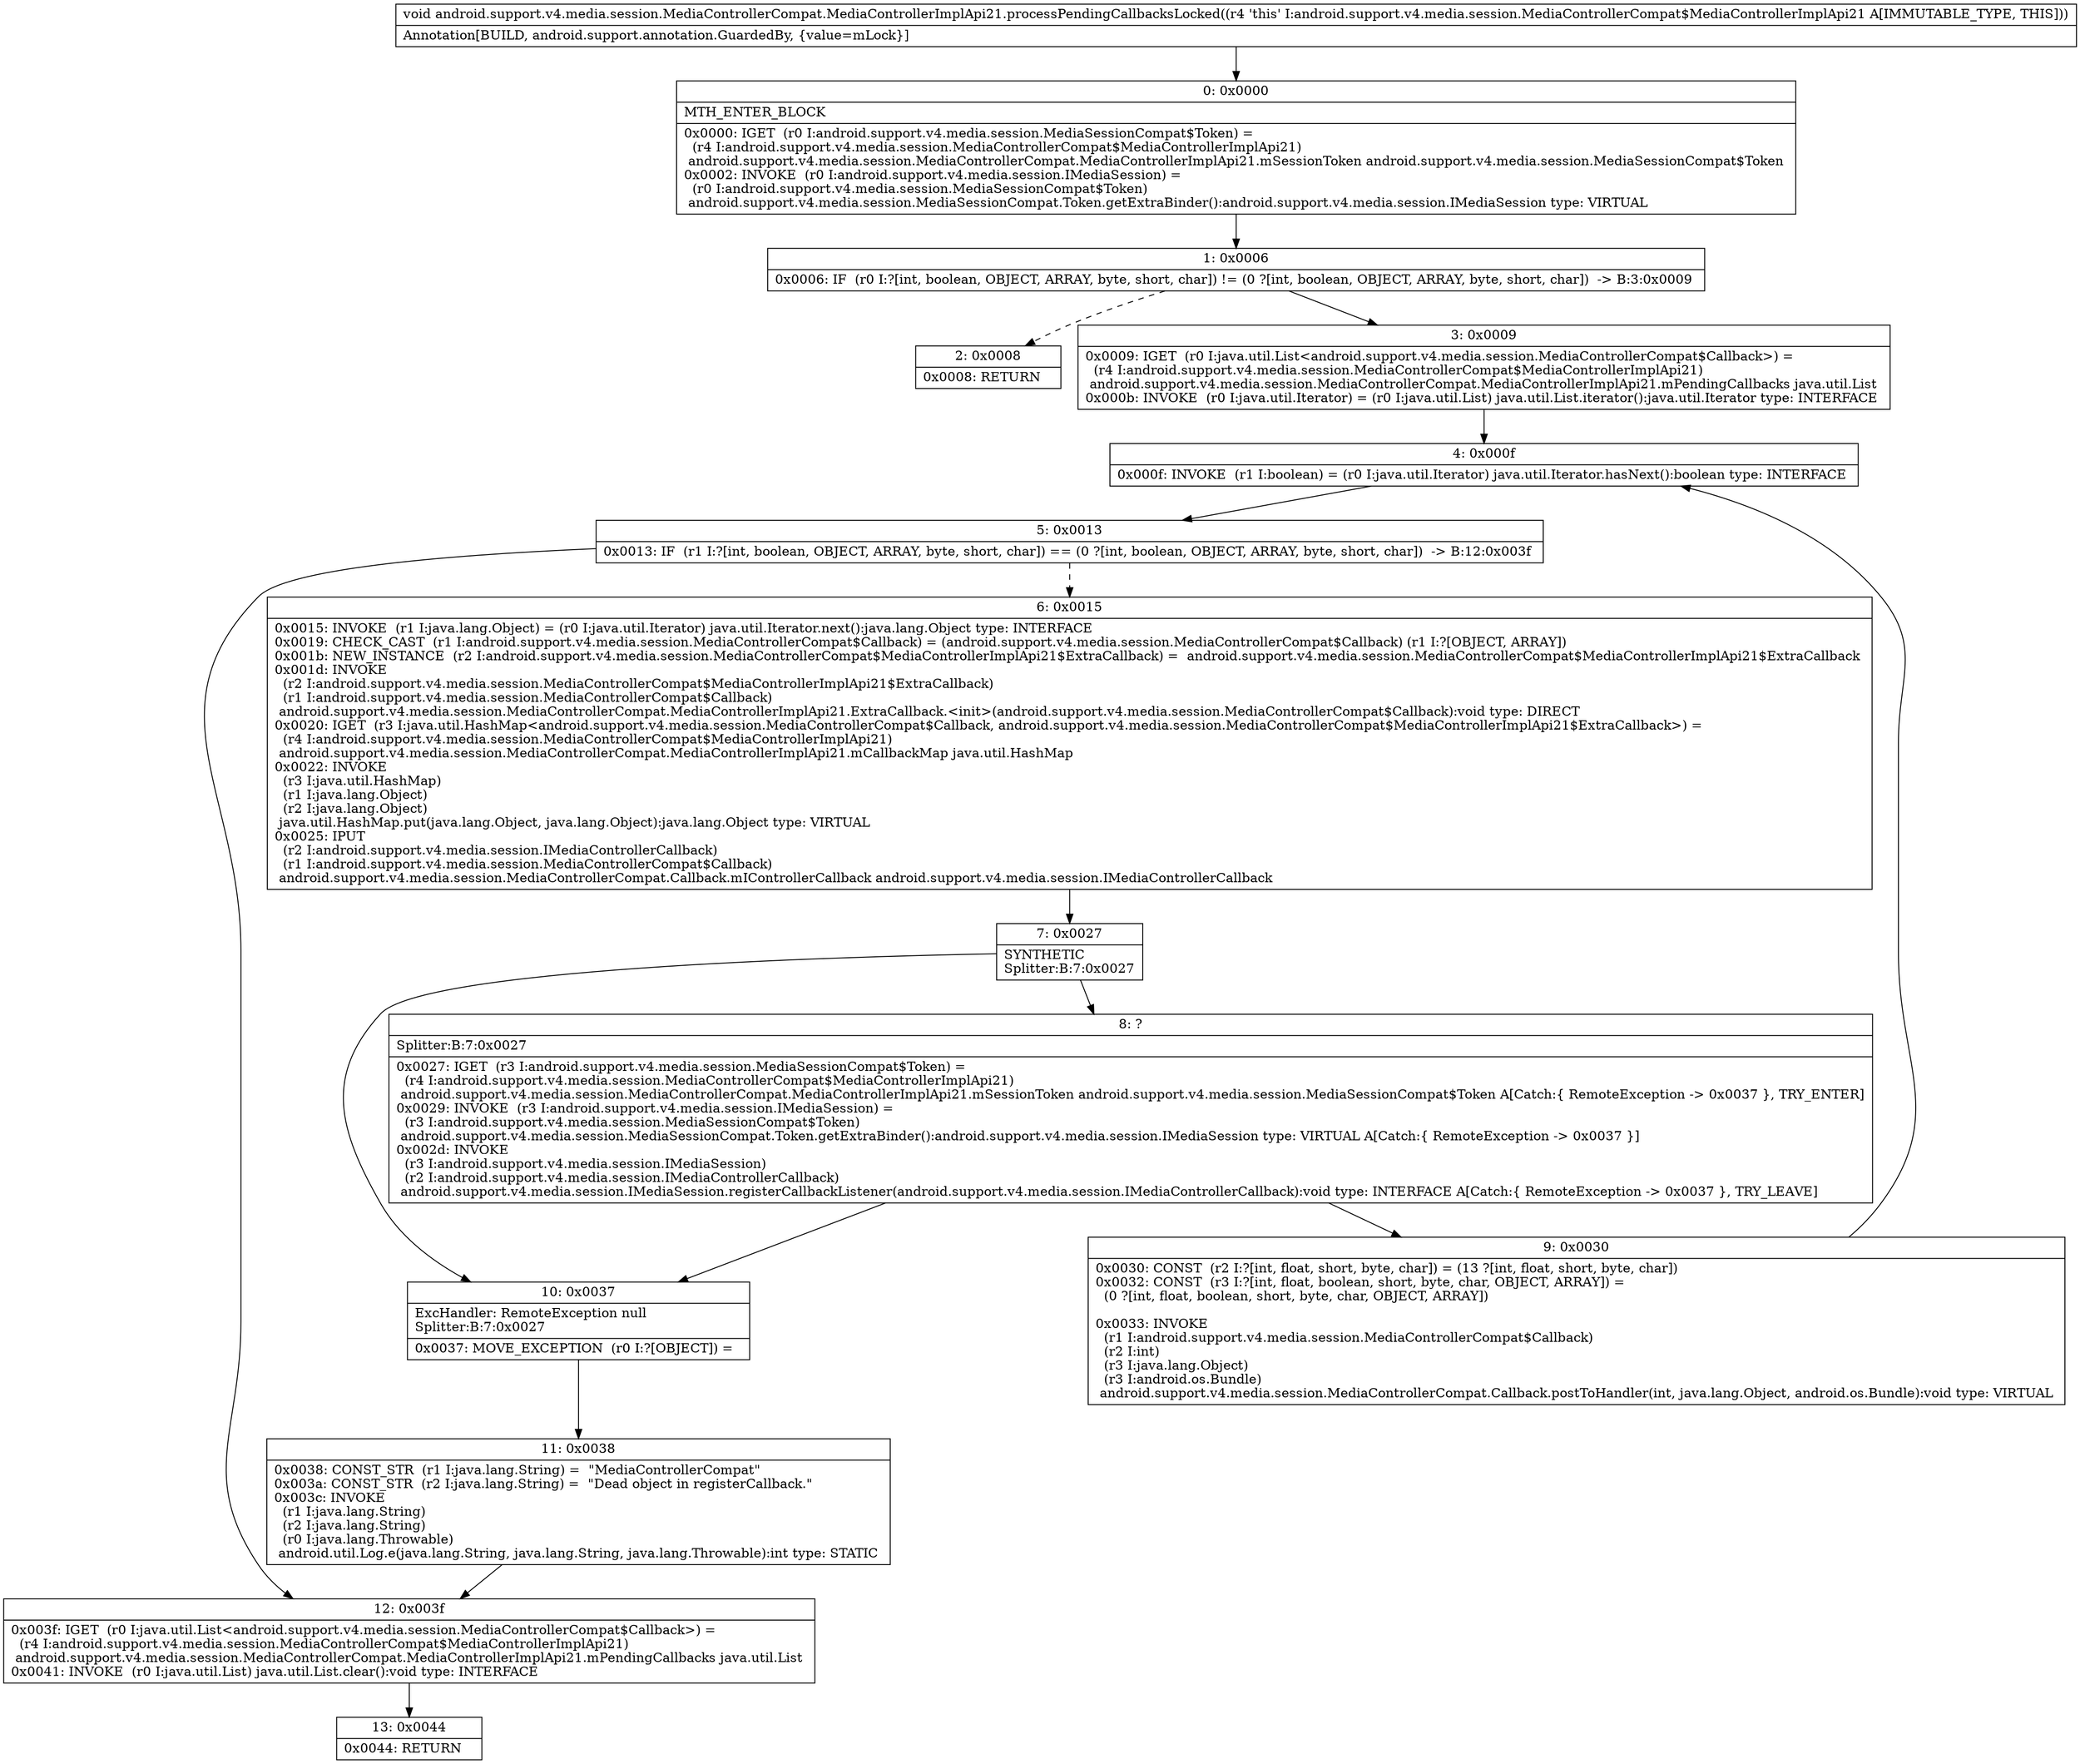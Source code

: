 digraph "CFG forandroid.support.v4.media.session.MediaControllerCompat.MediaControllerImplApi21.processPendingCallbacksLocked()V" {
Node_0 [shape=record,label="{0\:\ 0x0000|MTH_ENTER_BLOCK\l|0x0000: IGET  (r0 I:android.support.v4.media.session.MediaSessionCompat$Token) = \l  (r4 I:android.support.v4.media.session.MediaControllerCompat$MediaControllerImplApi21)\l android.support.v4.media.session.MediaControllerCompat.MediaControllerImplApi21.mSessionToken android.support.v4.media.session.MediaSessionCompat$Token \l0x0002: INVOKE  (r0 I:android.support.v4.media.session.IMediaSession) = \l  (r0 I:android.support.v4.media.session.MediaSessionCompat$Token)\l android.support.v4.media.session.MediaSessionCompat.Token.getExtraBinder():android.support.v4.media.session.IMediaSession type: VIRTUAL \l}"];
Node_1 [shape=record,label="{1\:\ 0x0006|0x0006: IF  (r0 I:?[int, boolean, OBJECT, ARRAY, byte, short, char]) != (0 ?[int, boolean, OBJECT, ARRAY, byte, short, char])  \-\> B:3:0x0009 \l}"];
Node_2 [shape=record,label="{2\:\ 0x0008|0x0008: RETURN   \l}"];
Node_3 [shape=record,label="{3\:\ 0x0009|0x0009: IGET  (r0 I:java.util.List\<android.support.v4.media.session.MediaControllerCompat$Callback\>) = \l  (r4 I:android.support.v4.media.session.MediaControllerCompat$MediaControllerImplApi21)\l android.support.v4.media.session.MediaControllerCompat.MediaControllerImplApi21.mPendingCallbacks java.util.List \l0x000b: INVOKE  (r0 I:java.util.Iterator) = (r0 I:java.util.List) java.util.List.iterator():java.util.Iterator type: INTERFACE \l}"];
Node_4 [shape=record,label="{4\:\ 0x000f|0x000f: INVOKE  (r1 I:boolean) = (r0 I:java.util.Iterator) java.util.Iterator.hasNext():boolean type: INTERFACE \l}"];
Node_5 [shape=record,label="{5\:\ 0x0013|0x0013: IF  (r1 I:?[int, boolean, OBJECT, ARRAY, byte, short, char]) == (0 ?[int, boolean, OBJECT, ARRAY, byte, short, char])  \-\> B:12:0x003f \l}"];
Node_6 [shape=record,label="{6\:\ 0x0015|0x0015: INVOKE  (r1 I:java.lang.Object) = (r0 I:java.util.Iterator) java.util.Iterator.next():java.lang.Object type: INTERFACE \l0x0019: CHECK_CAST  (r1 I:android.support.v4.media.session.MediaControllerCompat$Callback) = (android.support.v4.media.session.MediaControllerCompat$Callback) (r1 I:?[OBJECT, ARRAY]) \l0x001b: NEW_INSTANCE  (r2 I:android.support.v4.media.session.MediaControllerCompat$MediaControllerImplApi21$ExtraCallback) =  android.support.v4.media.session.MediaControllerCompat$MediaControllerImplApi21$ExtraCallback \l0x001d: INVOKE  \l  (r2 I:android.support.v4.media.session.MediaControllerCompat$MediaControllerImplApi21$ExtraCallback)\l  (r1 I:android.support.v4.media.session.MediaControllerCompat$Callback)\l android.support.v4.media.session.MediaControllerCompat.MediaControllerImplApi21.ExtraCallback.\<init\>(android.support.v4.media.session.MediaControllerCompat$Callback):void type: DIRECT \l0x0020: IGET  (r3 I:java.util.HashMap\<android.support.v4.media.session.MediaControllerCompat$Callback, android.support.v4.media.session.MediaControllerCompat$MediaControllerImplApi21$ExtraCallback\>) = \l  (r4 I:android.support.v4.media.session.MediaControllerCompat$MediaControllerImplApi21)\l android.support.v4.media.session.MediaControllerCompat.MediaControllerImplApi21.mCallbackMap java.util.HashMap \l0x0022: INVOKE  \l  (r3 I:java.util.HashMap)\l  (r1 I:java.lang.Object)\l  (r2 I:java.lang.Object)\l java.util.HashMap.put(java.lang.Object, java.lang.Object):java.lang.Object type: VIRTUAL \l0x0025: IPUT  \l  (r2 I:android.support.v4.media.session.IMediaControllerCallback)\l  (r1 I:android.support.v4.media.session.MediaControllerCompat$Callback)\l android.support.v4.media.session.MediaControllerCompat.Callback.mIControllerCallback android.support.v4.media.session.IMediaControllerCallback \l}"];
Node_7 [shape=record,label="{7\:\ 0x0027|SYNTHETIC\lSplitter:B:7:0x0027\l}"];
Node_8 [shape=record,label="{8\:\ ?|Splitter:B:7:0x0027\l|0x0027: IGET  (r3 I:android.support.v4.media.session.MediaSessionCompat$Token) = \l  (r4 I:android.support.v4.media.session.MediaControllerCompat$MediaControllerImplApi21)\l android.support.v4.media.session.MediaControllerCompat.MediaControllerImplApi21.mSessionToken android.support.v4.media.session.MediaSessionCompat$Token A[Catch:\{ RemoteException \-\> 0x0037 \}, TRY_ENTER]\l0x0029: INVOKE  (r3 I:android.support.v4.media.session.IMediaSession) = \l  (r3 I:android.support.v4.media.session.MediaSessionCompat$Token)\l android.support.v4.media.session.MediaSessionCompat.Token.getExtraBinder():android.support.v4.media.session.IMediaSession type: VIRTUAL A[Catch:\{ RemoteException \-\> 0x0037 \}]\l0x002d: INVOKE  \l  (r3 I:android.support.v4.media.session.IMediaSession)\l  (r2 I:android.support.v4.media.session.IMediaControllerCallback)\l android.support.v4.media.session.IMediaSession.registerCallbackListener(android.support.v4.media.session.IMediaControllerCallback):void type: INTERFACE A[Catch:\{ RemoteException \-\> 0x0037 \}, TRY_LEAVE]\l}"];
Node_9 [shape=record,label="{9\:\ 0x0030|0x0030: CONST  (r2 I:?[int, float, short, byte, char]) = (13 ?[int, float, short, byte, char]) \l0x0032: CONST  (r3 I:?[int, float, boolean, short, byte, char, OBJECT, ARRAY]) = \l  (0 ?[int, float, boolean, short, byte, char, OBJECT, ARRAY])\l \l0x0033: INVOKE  \l  (r1 I:android.support.v4.media.session.MediaControllerCompat$Callback)\l  (r2 I:int)\l  (r3 I:java.lang.Object)\l  (r3 I:android.os.Bundle)\l android.support.v4.media.session.MediaControllerCompat.Callback.postToHandler(int, java.lang.Object, android.os.Bundle):void type: VIRTUAL \l}"];
Node_10 [shape=record,label="{10\:\ 0x0037|ExcHandler: RemoteException null\lSplitter:B:7:0x0027\l|0x0037: MOVE_EXCEPTION  (r0 I:?[OBJECT]) =  \l}"];
Node_11 [shape=record,label="{11\:\ 0x0038|0x0038: CONST_STR  (r1 I:java.lang.String) =  \"MediaControllerCompat\" \l0x003a: CONST_STR  (r2 I:java.lang.String) =  \"Dead object in registerCallback.\" \l0x003c: INVOKE  \l  (r1 I:java.lang.String)\l  (r2 I:java.lang.String)\l  (r0 I:java.lang.Throwable)\l android.util.Log.e(java.lang.String, java.lang.String, java.lang.Throwable):int type: STATIC \l}"];
Node_12 [shape=record,label="{12\:\ 0x003f|0x003f: IGET  (r0 I:java.util.List\<android.support.v4.media.session.MediaControllerCompat$Callback\>) = \l  (r4 I:android.support.v4.media.session.MediaControllerCompat$MediaControllerImplApi21)\l android.support.v4.media.session.MediaControllerCompat.MediaControllerImplApi21.mPendingCallbacks java.util.List \l0x0041: INVOKE  (r0 I:java.util.List) java.util.List.clear():void type: INTERFACE \l}"];
Node_13 [shape=record,label="{13\:\ 0x0044|0x0044: RETURN   \l}"];
MethodNode[shape=record,label="{void android.support.v4.media.session.MediaControllerCompat.MediaControllerImplApi21.processPendingCallbacksLocked((r4 'this' I:android.support.v4.media.session.MediaControllerCompat$MediaControllerImplApi21 A[IMMUTABLE_TYPE, THIS]))  | Annotation[BUILD, android.support.annotation.GuardedBy, \{value=mLock\}]\l}"];
MethodNode -> Node_0;
Node_0 -> Node_1;
Node_1 -> Node_2[style=dashed];
Node_1 -> Node_3;
Node_3 -> Node_4;
Node_4 -> Node_5;
Node_5 -> Node_6[style=dashed];
Node_5 -> Node_12;
Node_6 -> Node_7;
Node_7 -> Node_8;
Node_7 -> Node_10;
Node_8 -> Node_9;
Node_8 -> Node_10;
Node_9 -> Node_4;
Node_10 -> Node_11;
Node_11 -> Node_12;
Node_12 -> Node_13;
}


